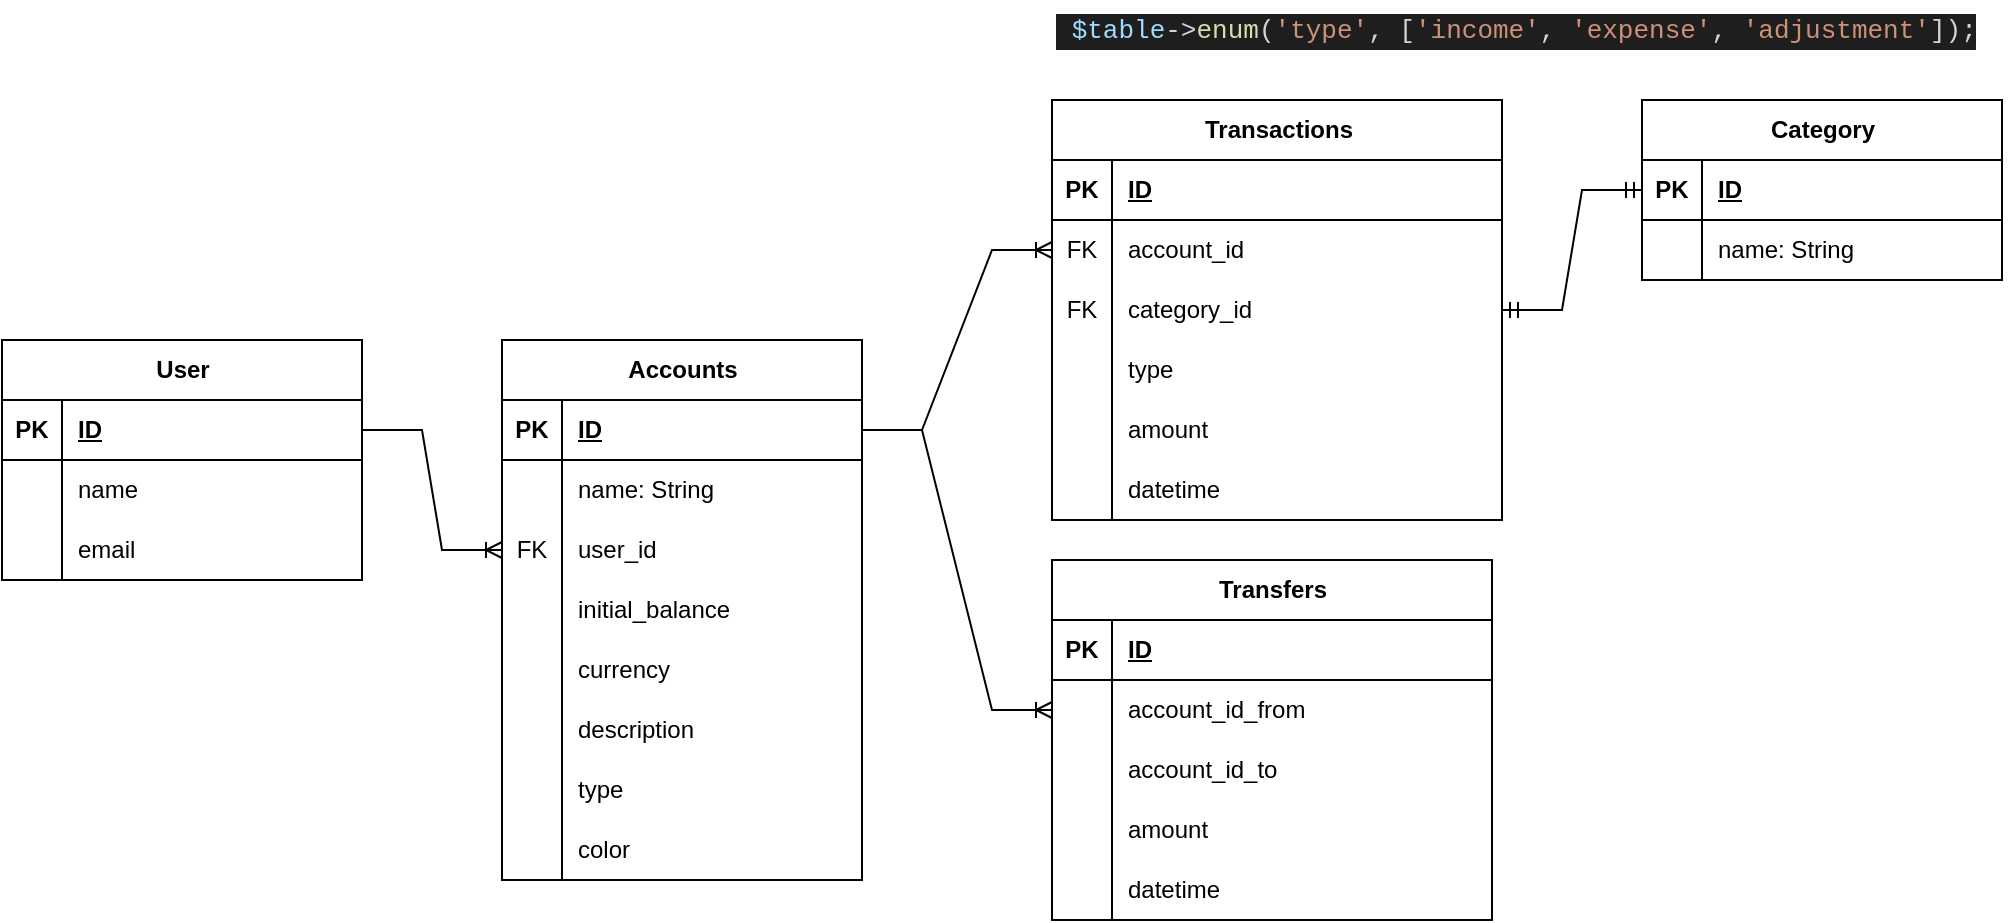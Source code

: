 <mxfile version="20.8.16" type="device"><diagram name="Page-1" id="c4acf3e9-155e-7222-9cf6-157b1a14988f"><mxGraphModel dx="2587" dy="2482" grid="1" gridSize="10" guides="1" tooltips="1" connect="1" arrows="1" fold="1" page="1" pageScale="1" pageWidth="1169" pageHeight="827" background="none" math="0" shadow="0"><root><mxCell id="0"/><mxCell id="1" parent="0"/><mxCell id="InRYFdlcDvAJbM-QGX14-1" value="User" style="shape=table;startSize=30;container=1;collapsible=1;childLayout=tableLayout;fixedRows=1;rowLines=0;fontStyle=1;align=center;resizeLast=1;html=1;rounded=0;labelBackgroundColor=none;" parent="1" vertex="1"><mxGeometry x="-160" y="-1350" width="180" height="120" as="geometry"/></mxCell><mxCell id="InRYFdlcDvAJbM-QGX14-2" value="" style="shape=tableRow;horizontal=0;startSize=0;swimlaneHead=0;swimlaneBody=0;fillColor=none;collapsible=0;dropTarget=0;points=[[0,0.5],[1,0.5]];portConstraint=eastwest;top=0;left=0;right=0;bottom=1;rounded=0;labelBackgroundColor=none;" parent="InRYFdlcDvAJbM-QGX14-1" vertex="1"><mxGeometry y="30" width="180" height="30" as="geometry"/></mxCell><mxCell id="InRYFdlcDvAJbM-QGX14-3" value="PK" style="shape=partialRectangle;connectable=0;fillColor=none;top=0;left=0;bottom=0;right=0;fontStyle=1;overflow=hidden;whiteSpace=wrap;html=1;rounded=0;labelBackgroundColor=none;" parent="InRYFdlcDvAJbM-QGX14-2" vertex="1"><mxGeometry width="30" height="30" as="geometry"><mxRectangle width="30" height="30" as="alternateBounds"/></mxGeometry></mxCell><mxCell id="InRYFdlcDvAJbM-QGX14-4" value="ID" style="shape=partialRectangle;connectable=0;fillColor=none;top=0;left=0;bottom=0;right=0;align=left;spacingLeft=6;fontStyle=5;overflow=hidden;whiteSpace=wrap;html=1;rounded=0;labelBackgroundColor=none;" parent="InRYFdlcDvAJbM-QGX14-2" vertex="1"><mxGeometry x="30" width="150" height="30" as="geometry"><mxRectangle width="150" height="30" as="alternateBounds"/></mxGeometry></mxCell><mxCell id="InRYFdlcDvAJbM-QGX14-5" value="" style="shape=tableRow;horizontal=0;startSize=0;swimlaneHead=0;swimlaneBody=0;fillColor=none;collapsible=0;dropTarget=0;points=[[0,0.5],[1,0.5]];portConstraint=eastwest;top=0;left=0;right=0;bottom=0;rounded=0;labelBackgroundColor=none;" parent="InRYFdlcDvAJbM-QGX14-1" vertex="1"><mxGeometry y="60" width="180" height="30" as="geometry"/></mxCell><mxCell id="InRYFdlcDvAJbM-QGX14-6" value="" style="shape=partialRectangle;connectable=0;fillColor=none;top=0;left=0;bottom=0;right=0;editable=1;overflow=hidden;whiteSpace=wrap;html=1;rounded=0;labelBackgroundColor=none;" parent="InRYFdlcDvAJbM-QGX14-5" vertex="1"><mxGeometry width="30" height="30" as="geometry"><mxRectangle width="30" height="30" as="alternateBounds"/></mxGeometry></mxCell><mxCell id="InRYFdlcDvAJbM-QGX14-7" value="name" style="shape=partialRectangle;connectable=0;fillColor=none;top=0;left=0;bottom=0;right=0;align=left;spacingLeft=6;overflow=hidden;whiteSpace=wrap;html=1;rounded=0;labelBackgroundColor=none;" parent="InRYFdlcDvAJbM-QGX14-5" vertex="1"><mxGeometry x="30" width="150" height="30" as="geometry"><mxRectangle width="150" height="30" as="alternateBounds"/></mxGeometry></mxCell><mxCell id="InRYFdlcDvAJbM-QGX14-11" value="" style="shape=tableRow;horizontal=0;startSize=0;swimlaneHead=0;swimlaneBody=0;fillColor=none;collapsible=0;dropTarget=0;points=[[0,0.5],[1,0.5]];portConstraint=eastwest;top=0;left=0;right=0;bottom=0;rounded=0;labelBackgroundColor=none;" parent="InRYFdlcDvAJbM-QGX14-1" vertex="1"><mxGeometry y="90" width="180" height="30" as="geometry"/></mxCell><mxCell id="InRYFdlcDvAJbM-QGX14-12" value="" style="shape=partialRectangle;connectable=0;fillColor=none;top=0;left=0;bottom=0;right=0;editable=1;overflow=hidden;whiteSpace=wrap;html=1;rounded=0;labelBackgroundColor=none;" parent="InRYFdlcDvAJbM-QGX14-11" vertex="1"><mxGeometry width="30" height="30" as="geometry"><mxRectangle width="30" height="30" as="alternateBounds"/></mxGeometry></mxCell><mxCell id="InRYFdlcDvAJbM-QGX14-13" value="email" style="shape=partialRectangle;connectable=0;fillColor=none;top=0;left=0;bottom=0;right=0;align=left;spacingLeft=6;overflow=hidden;whiteSpace=wrap;html=1;rounded=0;labelBackgroundColor=none;" parent="InRYFdlcDvAJbM-QGX14-11" vertex="1"><mxGeometry x="30" width="150" height="30" as="geometry"><mxRectangle width="150" height="30" as="alternateBounds"/></mxGeometry></mxCell><mxCell id="InRYFdlcDvAJbM-QGX14-14" value="Accounts" style="shape=table;startSize=30;container=1;collapsible=1;childLayout=tableLayout;fixedRows=1;rowLines=0;fontStyle=1;align=center;resizeLast=1;html=1;rounded=0;labelBackgroundColor=none;" parent="1" vertex="1"><mxGeometry x="90" y="-1350" width="180" height="270" as="geometry"/></mxCell><mxCell id="InRYFdlcDvAJbM-QGX14-15" value="" style="shape=tableRow;horizontal=0;startSize=0;swimlaneHead=0;swimlaneBody=0;fillColor=none;collapsible=0;dropTarget=0;points=[[0,0.5],[1,0.5]];portConstraint=eastwest;top=0;left=0;right=0;bottom=1;rounded=0;labelBackgroundColor=none;" parent="InRYFdlcDvAJbM-QGX14-14" vertex="1"><mxGeometry y="30" width="180" height="30" as="geometry"/></mxCell><mxCell id="InRYFdlcDvAJbM-QGX14-16" value="PK" style="shape=partialRectangle;connectable=0;fillColor=none;top=0;left=0;bottom=0;right=0;fontStyle=1;overflow=hidden;whiteSpace=wrap;html=1;rounded=0;labelBackgroundColor=none;" parent="InRYFdlcDvAJbM-QGX14-15" vertex="1"><mxGeometry width="30" height="30" as="geometry"><mxRectangle width="30" height="30" as="alternateBounds"/></mxGeometry></mxCell><mxCell id="InRYFdlcDvAJbM-QGX14-17" value="ID" style="shape=partialRectangle;connectable=0;fillColor=none;top=0;left=0;bottom=0;right=0;align=left;spacingLeft=6;fontStyle=5;overflow=hidden;whiteSpace=wrap;html=1;rounded=0;labelBackgroundColor=none;" parent="InRYFdlcDvAJbM-QGX14-15" vertex="1"><mxGeometry x="30" width="150" height="30" as="geometry"><mxRectangle width="150" height="30" as="alternateBounds"/></mxGeometry></mxCell><mxCell id="InRYFdlcDvAJbM-QGX14-18" value="" style="shape=tableRow;horizontal=0;startSize=0;swimlaneHead=0;swimlaneBody=0;fillColor=none;collapsible=0;dropTarget=0;points=[[0,0.5],[1,0.5]];portConstraint=eastwest;top=0;left=0;right=0;bottom=0;rounded=0;labelBackgroundColor=none;" parent="InRYFdlcDvAJbM-QGX14-14" vertex="1"><mxGeometry y="60" width="180" height="30" as="geometry"/></mxCell><mxCell id="InRYFdlcDvAJbM-QGX14-19" value="" style="shape=partialRectangle;connectable=0;fillColor=none;top=0;left=0;bottom=0;right=0;editable=1;overflow=hidden;whiteSpace=wrap;html=1;rounded=0;labelBackgroundColor=none;" parent="InRYFdlcDvAJbM-QGX14-18" vertex="1"><mxGeometry width="30" height="30" as="geometry"><mxRectangle width="30" height="30" as="alternateBounds"/></mxGeometry></mxCell><mxCell id="InRYFdlcDvAJbM-QGX14-20" value="name: String" style="shape=partialRectangle;connectable=0;fillColor=none;top=0;left=0;bottom=0;right=0;align=left;spacingLeft=6;overflow=hidden;whiteSpace=wrap;html=1;rounded=0;labelBackgroundColor=none;" parent="InRYFdlcDvAJbM-QGX14-18" vertex="1"><mxGeometry x="30" width="150" height="30" as="geometry"><mxRectangle width="150" height="30" as="alternateBounds"/></mxGeometry></mxCell><mxCell id="InRYFdlcDvAJbM-QGX14-21" value="" style="shape=tableRow;horizontal=0;startSize=0;swimlaneHead=0;swimlaneBody=0;fillColor=none;collapsible=0;dropTarget=0;points=[[0,0.5],[1,0.5]];portConstraint=eastwest;top=0;left=0;right=0;bottom=0;rounded=0;labelBackgroundColor=none;" parent="InRYFdlcDvAJbM-QGX14-14" vertex="1"><mxGeometry y="90" width="180" height="30" as="geometry"/></mxCell><mxCell id="InRYFdlcDvAJbM-QGX14-22" value="FK" style="shape=partialRectangle;connectable=0;fillColor=none;top=0;left=0;bottom=0;right=0;editable=1;overflow=hidden;whiteSpace=wrap;html=1;rounded=0;labelBackgroundColor=none;" parent="InRYFdlcDvAJbM-QGX14-21" vertex="1"><mxGeometry width="30" height="30" as="geometry"><mxRectangle width="30" height="30" as="alternateBounds"/></mxGeometry></mxCell><mxCell id="InRYFdlcDvAJbM-QGX14-23" value="user_id" style="shape=partialRectangle;connectable=0;fillColor=none;top=0;left=0;bottom=0;right=0;align=left;spacingLeft=6;overflow=hidden;whiteSpace=wrap;html=1;rounded=0;labelBackgroundColor=none;" parent="InRYFdlcDvAJbM-QGX14-21" vertex="1"><mxGeometry x="30" width="150" height="30" as="geometry"><mxRectangle width="150" height="30" as="alternateBounds"/></mxGeometry></mxCell><mxCell id="W57d7UU0yhZ0qRlZWUvY-104" style="shape=tableRow;horizontal=0;startSize=0;swimlaneHead=0;swimlaneBody=0;fillColor=none;collapsible=0;dropTarget=0;points=[[0,0.5],[1,0.5]];portConstraint=eastwest;top=0;left=0;right=0;bottom=0;rounded=0;labelBackgroundColor=none;" parent="InRYFdlcDvAJbM-QGX14-14" vertex="1"><mxGeometry y="120" width="180" height="30" as="geometry"/></mxCell><mxCell id="W57d7UU0yhZ0qRlZWUvY-105" style="shape=partialRectangle;connectable=0;fillColor=none;top=0;left=0;bottom=0;right=0;editable=1;overflow=hidden;whiteSpace=wrap;html=1;rounded=0;labelBackgroundColor=none;" parent="W57d7UU0yhZ0qRlZWUvY-104" vertex="1"><mxGeometry width="30" height="30" as="geometry"><mxRectangle width="30" height="30" as="alternateBounds"/></mxGeometry></mxCell><mxCell id="W57d7UU0yhZ0qRlZWUvY-106" value="initial_balance" style="shape=partialRectangle;connectable=0;fillColor=none;top=0;left=0;bottom=0;right=0;align=left;spacingLeft=6;overflow=hidden;whiteSpace=wrap;html=1;rounded=0;labelBackgroundColor=none;" parent="W57d7UU0yhZ0qRlZWUvY-104" vertex="1"><mxGeometry x="30" width="150" height="30" as="geometry"><mxRectangle width="150" height="30" as="alternateBounds"/></mxGeometry></mxCell><mxCell id="W57d7UU0yhZ0qRlZWUvY-101" style="shape=tableRow;horizontal=0;startSize=0;swimlaneHead=0;swimlaneBody=0;fillColor=none;collapsible=0;dropTarget=0;points=[[0,0.5],[1,0.5]];portConstraint=eastwest;top=0;left=0;right=0;bottom=0;rounded=0;labelBackgroundColor=none;" parent="InRYFdlcDvAJbM-QGX14-14" vertex="1"><mxGeometry y="150" width="180" height="30" as="geometry"/></mxCell><mxCell id="W57d7UU0yhZ0qRlZWUvY-102" style="shape=partialRectangle;connectable=0;fillColor=none;top=0;left=0;bottom=0;right=0;editable=1;overflow=hidden;whiteSpace=wrap;html=1;rounded=0;labelBackgroundColor=none;" parent="W57d7UU0yhZ0qRlZWUvY-101" vertex="1"><mxGeometry width="30" height="30" as="geometry"><mxRectangle width="30" height="30" as="alternateBounds"/></mxGeometry></mxCell><mxCell id="W57d7UU0yhZ0qRlZWUvY-103" value="currency" style="shape=partialRectangle;connectable=0;fillColor=none;top=0;left=0;bottom=0;right=0;align=left;spacingLeft=6;overflow=hidden;whiteSpace=wrap;html=1;rounded=0;labelBackgroundColor=none;" parent="W57d7UU0yhZ0qRlZWUvY-101" vertex="1"><mxGeometry x="30" width="150" height="30" as="geometry"><mxRectangle width="150" height="30" as="alternateBounds"/></mxGeometry></mxCell><mxCell id="W57d7UU0yhZ0qRlZWUvY-98" style="shape=tableRow;horizontal=0;startSize=0;swimlaneHead=0;swimlaneBody=0;fillColor=none;collapsible=0;dropTarget=0;points=[[0,0.5],[1,0.5]];portConstraint=eastwest;top=0;left=0;right=0;bottom=0;rounded=0;labelBackgroundColor=none;" parent="InRYFdlcDvAJbM-QGX14-14" vertex="1"><mxGeometry y="180" width="180" height="30" as="geometry"/></mxCell><mxCell id="W57d7UU0yhZ0qRlZWUvY-99" style="shape=partialRectangle;connectable=0;fillColor=none;top=0;left=0;bottom=0;right=0;editable=1;overflow=hidden;whiteSpace=wrap;html=1;rounded=0;labelBackgroundColor=none;" parent="W57d7UU0yhZ0qRlZWUvY-98" vertex="1"><mxGeometry width="30" height="30" as="geometry"><mxRectangle width="30" height="30" as="alternateBounds"/></mxGeometry></mxCell><mxCell id="W57d7UU0yhZ0qRlZWUvY-100" value="description" style="shape=partialRectangle;connectable=0;fillColor=none;top=0;left=0;bottom=0;right=0;align=left;spacingLeft=6;overflow=hidden;whiteSpace=wrap;html=1;rounded=0;labelBackgroundColor=none;" parent="W57d7UU0yhZ0qRlZWUvY-98" vertex="1"><mxGeometry x="30" width="150" height="30" as="geometry"><mxRectangle width="150" height="30" as="alternateBounds"/></mxGeometry></mxCell><mxCell id="nKo_ATcqgbEoDZZ6-ymT-1" style="shape=tableRow;horizontal=0;startSize=0;swimlaneHead=0;swimlaneBody=0;fillColor=none;collapsible=0;dropTarget=0;points=[[0,0.5],[1,0.5]];portConstraint=eastwest;top=0;left=0;right=0;bottom=0;rounded=0;labelBackgroundColor=none;" parent="InRYFdlcDvAJbM-QGX14-14" vertex="1"><mxGeometry y="210" width="180" height="30" as="geometry"/></mxCell><mxCell id="nKo_ATcqgbEoDZZ6-ymT-2" style="shape=partialRectangle;connectable=0;fillColor=none;top=0;left=0;bottom=0;right=0;editable=1;overflow=hidden;whiteSpace=wrap;html=1;rounded=0;labelBackgroundColor=none;" parent="nKo_ATcqgbEoDZZ6-ymT-1" vertex="1"><mxGeometry width="30" height="30" as="geometry"><mxRectangle width="30" height="30" as="alternateBounds"/></mxGeometry></mxCell><mxCell id="nKo_ATcqgbEoDZZ6-ymT-3" value="type" style="shape=partialRectangle;connectable=0;fillColor=none;top=0;left=0;bottom=0;right=0;align=left;spacingLeft=6;overflow=hidden;whiteSpace=wrap;html=1;rounded=0;labelBackgroundColor=none;" parent="nKo_ATcqgbEoDZZ6-ymT-1" vertex="1"><mxGeometry x="30" width="150" height="30" as="geometry"><mxRectangle width="150" height="30" as="alternateBounds"/></mxGeometry></mxCell><mxCell id="-YfA1r-IzynH-wsAaIaK-1" style="shape=tableRow;horizontal=0;startSize=0;swimlaneHead=0;swimlaneBody=0;fillColor=none;collapsible=0;dropTarget=0;points=[[0,0.5],[1,0.5]];portConstraint=eastwest;top=0;left=0;right=0;bottom=0;rounded=0;labelBackgroundColor=none;" vertex="1" parent="InRYFdlcDvAJbM-QGX14-14"><mxGeometry y="240" width="180" height="30" as="geometry"/></mxCell><mxCell id="-YfA1r-IzynH-wsAaIaK-2" style="shape=partialRectangle;connectable=0;fillColor=none;top=0;left=0;bottom=0;right=0;editable=1;overflow=hidden;whiteSpace=wrap;html=1;rounded=0;labelBackgroundColor=none;" vertex="1" parent="-YfA1r-IzynH-wsAaIaK-1"><mxGeometry width="30" height="30" as="geometry"><mxRectangle width="30" height="30" as="alternateBounds"/></mxGeometry></mxCell><mxCell id="-YfA1r-IzynH-wsAaIaK-3" value="color" style="shape=partialRectangle;connectable=0;fillColor=none;top=0;left=0;bottom=0;right=0;align=left;spacingLeft=6;overflow=hidden;whiteSpace=wrap;html=1;rounded=0;labelBackgroundColor=none;" vertex="1" parent="-YfA1r-IzynH-wsAaIaK-1"><mxGeometry x="30" width="150" height="30" as="geometry"><mxRectangle width="150" height="30" as="alternateBounds"/></mxGeometry></mxCell><mxCell id="InRYFdlcDvAJbM-QGX14-47" value="" style="edgeStyle=entityRelationEdgeStyle;fontSize=12;html=1;endArrow=ERoneToMany;rounded=0;labelBackgroundColor=none;fontColor=default;entryX=0;entryY=0.5;entryDx=0;entryDy=0;" parent="1" source="InRYFdlcDvAJbM-QGX14-2" target="InRYFdlcDvAJbM-QGX14-21" edge="1"><mxGeometry width="100" height="100" relative="1" as="geometry"><mxPoint x="630" y="-1230" as="sourcePoint"/><mxPoint x="730" y="-1330" as="targetPoint"/></mxGeometry></mxCell><mxCell id="InRYFdlcDvAJbM-QGX14-48" value="Category" style="shape=table;startSize=30;container=1;collapsible=1;childLayout=tableLayout;fixedRows=1;rowLines=0;fontStyle=1;align=center;resizeLast=1;html=1;rounded=0;labelBackgroundColor=none;" parent="1" vertex="1"><mxGeometry x="660" y="-1470" width="180" height="90" as="geometry"/></mxCell><mxCell id="InRYFdlcDvAJbM-QGX14-49" value="" style="shape=tableRow;horizontal=0;startSize=0;swimlaneHead=0;swimlaneBody=0;fillColor=none;collapsible=0;dropTarget=0;points=[[0,0.5],[1,0.5]];portConstraint=eastwest;top=0;left=0;right=0;bottom=1;rounded=0;labelBackgroundColor=none;" parent="InRYFdlcDvAJbM-QGX14-48" vertex="1"><mxGeometry y="30" width="180" height="30" as="geometry"/></mxCell><mxCell id="InRYFdlcDvAJbM-QGX14-50" value="PK" style="shape=partialRectangle;connectable=0;fillColor=none;top=0;left=0;bottom=0;right=0;fontStyle=1;overflow=hidden;whiteSpace=wrap;html=1;rounded=0;labelBackgroundColor=none;" parent="InRYFdlcDvAJbM-QGX14-49" vertex="1"><mxGeometry width="30" height="30" as="geometry"><mxRectangle width="30" height="30" as="alternateBounds"/></mxGeometry></mxCell><mxCell id="InRYFdlcDvAJbM-QGX14-51" value="ID" style="shape=partialRectangle;connectable=0;fillColor=none;top=0;left=0;bottom=0;right=0;align=left;spacingLeft=6;fontStyle=5;overflow=hidden;whiteSpace=wrap;html=1;rounded=0;labelBackgroundColor=none;" parent="InRYFdlcDvAJbM-QGX14-49" vertex="1"><mxGeometry x="30" width="150" height="30" as="geometry"><mxRectangle width="150" height="30" as="alternateBounds"/></mxGeometry></mxCell><mxCell id="InRYFdlcDvAJbM-QGX14-52" value="" style="shape=tableRow;horizontal=0;startSize=0;swimlaneHead=0;swimlaneBody=0;fillColor=none;collapsible=0;dropTarget=0;points=[[0,0.5],[1,0.5]];portConstraint=eastwest;top=0;left=0;right=0;bottom=0;rounded=0;labelBackgroundColor=none;" parent="InRYFdlcDvAJbM-QGX14-48" vertex="1"><mxGeometry y="60" width="180" height="30" as="geometry"/></mxCell><mxCell id="InRYFdlcDvAJbM-QGX14-53" value="" style="shape=partialRectangle;connectable=0;fillColor=none;top=0;left=0;bottom=0;right=0;editable=1;overflow=hidden;whiteSpace=wrap;html=1;rounded=0;labelBackgroundColor=none;" parent="InRYFdlcDvAJbM-QGX14-52" vertex="1"><mxGeometry width="30" height="30" as="geometry"><mxRectangle width="30" height="30" as="alternateBounds"/></mxGeometry></mxCell><mxCell id="InRYFdlcDvAJbM-QGX14-54" value="name: String" style="shape=partialRectangle;connectable=0;fillColor=none;top=0;left=0;bottom=0;right=0;align=left;spacingLeft=6;overflow=hidden;whiteSpace=wrap;html=1;rounded=0;labelBackgroundColor=none;" parent="InRYFdlcDvAJbM-QGX14-52" vertex="1"><mxGeometry x="30" width="150" height="30" as="geometry"><mxRectangle width="150" height="30" as="alternateBounds"/></mxGeometry></mxCell><mxCell id="InRYFdlcDvAJbM-QGX14-86" value="Transactions" style="shape=table;startSize=30;container=1;collapsible=1;childLayout=tableLayout;fixedRows=1;rowLines=0;fontStyle=1;align=center;resizeLast=1;html=1;rounded=0;labelBackgroundColor=none;" parent="1" vertex="1"><mxGeometry x="365" y="-1470" width="225" height="210.0" as="geometry"/></mxCell><mxCell id="InRYFdlcDvAJbM-QGX14-87" value="" style="shape=tableRow;horizontal=0;startSize=0;swimlaneHead=0;swimlaneBody=0;fillColor=none;collapsible=0;dropTarget=0;points=[[0,0.5],[1,0.5]];portConstraint=eastwest;top=0;left=0;right=0;bottom=1;rounded=0;labelBackgroundColor=none;" parent="InRYFdlcDvAJbM-QGX14-86" vertex="1"><mxGeometry y="30" width="225" height="30" as="geometry"/></mxCell><mxCell id="InRYFdlcDvAJbM-QGX14-88" value="PK" style="shape=partialRectangle;connectable=0;fillColor=none;top=0;left=0;bottom=0;right=0;fontStyle=1;overflow=hidden;whiteSpace=wrap;html=1;rounded=0;labelBackgroundColor=none;" parent="InRYFdlcDvAJbM-QGX14-87" vertex="1"><mxGeometry width="30" height="30" as="geometry"><mxRectangle width="30" height="30" as="alternateBounds"/></mxGeometry></mxCell><mxCell id="InRYFdlcDvAJbM-QGX14-89" value="ID" style="shape=partialRectangle;connectable=0;fillColor=none;top=0;left=0;bottom=0;right=0;align=left;spacingLeft=6;fontStyle=5;overflow=hidden;whiteSpace=wrap;html=1;rounded=0;labelBackgroundColor=none;" parent="InRYFdlcDvAJbM-QGX14-87" vertex="1"><mxGeometry x="30" width="195" height="30" as="geometry"><mxRectangle width="195" height="30" as="alternateBounds"/></mxGeometry></mxCell><mxCell id="InRYFdlcDvAJbM-QGX14-105" style="shape=tableRow;horizontal=0;startSize=0;swimlaneHead=0;swimlaneBody=0;fillColor=none;collapsible=0;dropTarget=0;points=[[0,0.5],[1,0.5]];portConstraint=eastwest;top=0;left=0;right=0;bottom=0;rounded=0;labelBackgroundColor=none;" parent="InRYFdlcDvAJbM-QGX14-86" vertex="1"><mxGeometry y="60" width="225" height="30" as="geometry"/></mxCell><mxCell id="InRYFdlcDvAJbM-QGX14-106" value="FK" style="shape=partialRectangle;connectable=0;fillColor=none;top=0;left=0;bottom=0;right=0;editable=1;overflow=hidden;whiteSpace=wrap;html=1;rounded=0;labelBackgroundColor=none;" parent="InRYFdlcDvAJbM-QGX14-105" vertex="1"><mxGeometry width="30" height="30" as="geometry"><mxRectangle width="30" height="30" as="alternateBounds"/></mxGeometry></mxCell><mxCell id="InRYFdlcDvAJbM-QGX14-107" value="account_id" style="shape=partialRectangle;connectable=0;fillColor=none;top=0;left=0;bottom=0;right=0;align=left;spacingLeft=6;overflow=hidden;whiteSpace=wrap;html=1;rounded=0;labelBackgroundColor=none;" parent="InRYFdlcDvAJbM-QGX14-105" vertex="1"><mxGeometry x="30" width="195" height="30" as="geometry"><mxRectangle width="195" height="30" as="alternateBounds"/></mxGeometry></mxCell><mxCell id="W57d7UU0yhZ0qRlZWUvY-108" style="shape=tableRow;horizontal=0;startSize=0;swimlaneHead=0;swimlaneBody=0;fillColor=none;collapsible=0;dropTarget=0;points=[[0,0.5],[1,0.5]];portConstraint=eastwest;top=0;left=0;right=0;bottom=0;rounded=0;labelBackgroundColor=none;" parent="InRYFdlcDvAJbM-QGX14-86" vertex="1"><mxGeometry y="90" width="225" height="30" as="geometry"/></mxCell><mxCell id="W57d7UU0yhZ0qRlZWUvY-109" value="FK" style="shape=partialRectangle;connectable=0;fillColor=none;top=0;left=0;bottom=0;right=0;editable=1;overflow=hidden;whiteSpace=wrap;html=1;rounded=0;labelBackgroundColor=none;" parent="W57d7UU0yhZ0qRlZWUvY-108" vertex="1"><mxGeometry width="30" height="30" as="geometry"><mxRectangle width="30" height="30" as="alternateBounds"/></mxGeometry></mxCell><mxCell id="W57d7UU0yhZ0qRlZWUvY-110" value="category_id" style="shape=partialRectangle;connectable=0;fillColor=none;top=0;left=0;bottom=0;right=0;align=left;spacingLeft=6;overflow=hidden;whiteSpace=wrap;html=1;rounded=0;labelBackgroundColor=none;" parent="W57d7UU0yhZ0qRlZWUvY-108" vertex="1"><mxGeometry x="30" width="195" height="30" as="geometry"><mxRectangle width="195" height="30" as="alternateBounds"/></mxGeometry></mxCell><mxCell id="W57d7UU0yhZ0qRlZWUvY-123" style="shape=tableRow;horizontal=0;startSize=0;swimlaneHead=0;swimlaneBody=0;fillColor=none;collapsible=0;dropTarget=0;points=[[0,0.5],[1,0.5]];portConstraint=eastwest;top=0;left=0;right=0;bottom=0;rounded=0;labelBackgroundColor=none;" parent="InRYFdlcDvAJbM-QGX14-86" vertex="1"><mxGeometry y="120" width="225" height="30" as="geometry"/></mxCell><mxCell id="W57d7UU0yhZ0qRlZWUvY-124" style="shape=partialRectangle;connectable=0;fillColor=none;top=0;left=0;bottom=0;right=0;editable=1;overflow=hidden;whiteSpace=wrap;html=1;rounded=0;labelBackgroundColor=none;" parent="W57d7UU0yhZ0qRlZWUvY-123" vertex="1"><mxGeometry width="30" height="30" as="geometry"><mxRectangle width="30" height="30" as="alternateBounds"/></mxGeometry></mxCell><mxCell id="W57d7UU0yhZ0qRlZWUvY-125" value="type" style="shape=partialRectangle;connectable=0;fillColor=none;top=0;left=0;bottom=0;right=0;align=left;spacingLeft=6;overflow=hidden;whiteSpace=wrap;html=1;rounded=0;labelBackgroundColor=none;" parent="W57d7UU0yhZ0qRlZWUvY-123" vertex="1"><mxGeometry x="30" width="195" height="30" as="geometry"><mxRectangle width="195" height="30" as="alternateBounds"/></mxGeometry></mxCell><mxCell id="W57d7UU0yhZ0qRlZWUvY-127" style="shape=tableRow;horizontal=0;startSize=0;swimlaneHead=0;swimlaneBody=0;fillColor=none;collapsible=0;dropTarget=0;points=[[0,0.5],[1,0.5]];portConstraint=eastwest;top=0;left=0;right=0;bottom=0;rounded=0;labelBackgroundColor=none;" parent="InRYFdlcDvAJbM-QGX14-86" vertex="1"><mxGeometry y="150" width="225" height="30" as="geometry"/></mxCell><mxCell id="W57d7UU0yhZ0qRlZWUvY-128" style="shape=partialRectangle;connectable=0;fillColor=none;top=0;left=0;bottom=0;right=0;editable=1;overflow=hidden;whiteSpace=wrap;html=1;rounded=0;labelBackgroundColor=none;" parent="W57d7UU0yhZ0qRlZWUvY-127" vertex="1"><mxGeometry width="30" height="30" as="geometry"><mxRectangle width="30" height="30" as="alternateBounds"/></mxGeometry></mxCell><mxCell id="W57d7UU0yhZ0qRlZWUvY-129" value="amount" style="shape=partialRectangle;connectable=0;fillColor=none;top=0;left=0;bottom=0;right=0;align=left;spacingLeft=6;overflow=hidden;whiteSpace=wrap;html=1;rounded=0;labelBackgroundColor=none;" parent="W57d7UU0yhZ0qRlZWUvY-127" vertex="1"><mxGeometry x="30" width="195" height="30" as="geometry"><mxRectangle width="195" height="30" as="alternateBounds"/></mxGeometry></mxCell><mxCell id="-YfA1r-IzynH-wsAaIaK-35" style="shape=tableRow;horizontal=0;startSize=0;swimlaneHead=0;swimlaneBody=0;fillColor=none;collapsible=0;dropTarget=0;points=[[0,0.5],[1,0.5]];portConstraint=eastwest;top=0;left=0;right=0;bottom=0;rounded=0;labelBackgroundColor=none;" vertex="1" parent="InRYFdlcDvAJbM-QGX14-86"><mxGeometry y="180" width="225" height="30" as="geometry"/></mxCell><mxCell id="-YfA1r-IzynH-wsAaIaK-36" style="shape=partialRectangle;connectable=0;fillColor=none;top=0;left=0;bottom=0;right=0;editable=1;overflow=hidden;whiteSpace=wrap;html=1;rounded=0;labelBackgroundColor=none;" vertex="1" parent="-YfA1r-IzynH-wsAaIaK-35"><mxGeometry width="30" height="30" as="geometry"><mxRectangle width="30" height="30" as="alternateBounds"/></mxGeometry></mxCell><mxCell id="-YfA1r-IzynH-wsAaIaK-37" value="datetime" style="shape=partialRectangle;connectable=0;fillColor=none;top=0;left=0;bottom=0;right=0;align=left;spacingLeft=6;overflow=hidden;whiteSpace=wrap;html=1;rounded=0;labelBackgroundColor=none;" vertex="1" parent="-YfA1r-IzynH-wsAaIaK-35"><mxGeometry x="30" width="195" height="30" as="geometry"><mxRectangle width="195" height="30" as="alternateBounds"/></mxGeometry></mxCell><mxCell id="W57d7UU0yhZ0qRlZWUvY-35" value="" style="edgeStyle=entityRelationEdgeStyle;fontSize=12;html=1;endArrow=ERoneToMany;rounded=0;labelBackgroundColor=none;fontColor=default;" parent="1" source="InRYFdlcDvAJbM-QGX14-15" target="InRYFdlcDvAJbM-QGX14-105" edge="1"><mxGeometry width="100" height="100" relative="1" as="geometry"><mxPoint x="740.18" y="-1267.56" as="sourcePoint"/><mxPoint x="800" y="-885" as="targetPoint"/></mxGeometry></mxCell><mxCell id="W57d7UU0yhZ0qRlZWUvY-113" value="" style="edgeStyle=entityRelationEdgeStyle;fontSize=12;html=1;endArrow=ERmandOne;startArrow=ERmandOne;rounded=0;" parent="1" source="InRYFdlcDvAJbM-QGX14-49" target="W57d7UU0yhZ0qRlZWUvY-108" edge="1"><mxGeometry width="100" height="100" relative="1" as="geometry"><mxPoint x="800" y="-1160" as="sourcePoint"/><mxPoint x="900" y="-1260" as="targetPoint"/></mxGeometry></mxCell><mxCell id="-YfA1r-IzynH-wsAaIaK-9" value="Transfers" style="shape=table;startSize=30;container=1;collapsible=1;childLayout=tableLayout;fixedRows=1;rowLines=0;fontStyle=1;align=center;resizeLast=1;html=1;rounded=0;labelBackgroundColor=none;" vertex="1" parent="1"><mxGeometry x="365" y="-1240" width="220" height="180.0" as="geometry"/></mxCell><mxCell id="-YfA1r-IzynH-wsAaIaK-10" value="" style="shape=tableRow;horizontal=0;startSize=0;swimlaneHead=0;swimlaneBody=0;fillColor=none;collapsible=0;dropTarget=0;points=[[0,0.5],[1,0.5]];portConstraint=eastwest;top=0;left=0;right=0;bottom=1;rounded=0;labelBackgroundColor=none;" vertex="1" parent="-YfA1r-IzynH-wsAaIaK-9"><mxGeometry y="30" width="220" height="30" as="geometry"/></mxCell><mxCell id="-YfA1r-IzynH-wsAaIaK-11" value="PK" style="shape=partialRectangle;connectable=0;fillColor=none;top=0;left=0;bottom=0;right=0;fontStyle=1;overflow=hidden;whiteSpace=wrap;html=1;rounded=0;labelBackgroundColor=none;" vertex="1" parent="-YfA1r-IzynH-wsAaIaK-10"><mxGeometry width="30" height="30" as="geometry"><mxRectangle width="30" height="30" as="alternateBounds"/></mxGeometry></mxCell><mxCell id="-YfA1r-IzynH-wsAaIaK-12" value="ID" style="shape=partialRectangle;connectable=0;fillColor=none;top=0;left=0;bottom=0;right=0;align=left;spacingLeft=6;fontStyle=5;overflow=hidden;whiteSpace=wrap;html=1;rounded=0;labelBackgroundColor=none;" vertex="1" parent="-YfA1r-IzynH-wsAaIaK-10"><mxGeometry x="30" width="190" height="30" as="geometry"><mxRectangle width="190" height="30" as="alternateBounds"/></mxGeometry></mxCell><mxCell id="-YfA1r-IzynH-wsAaIaK-13" value="" style="shape=tableRow;horizontal=0;startSize=0;swimlaneHead=0;swimlaneBody=0;fillColor=none;collapsible=0;dropTarget=0;points=[[0,0.5],[1,0.5]];portConstraint=eastwest;top=0;left=0;right=0;bottom=0;rounded=0;labelBackgroundColor=none;" vertex="1" parent="-YfA1r-IzynH-wsAaIaK-9"><mxGeometry y="60" width="220" height="30" as="geometry"/></mxCell><mxCell id="-YfA1r-IzynH-wsAaIaK-14" value="" style="shape=partialRectangle;connectable=0;fillColor=none;top=0;left=0;bottom=0;right=0;editable=1;overflow=hidden;whiteSpace=wrap;html=1;rounded=0;labelBackgroundColor=none;" vertex="1" parent="-YfA1r-IzynH-wsAaIaK-13"><mxGeometry width="30" height="30" as="geometry"><mxRectangle width="30" height="30" as="alternateBounds"/></mxGeometry></mxCell><mxCell id="-YfA1r-IzynH-wsAaIaK-15" value="account_id_from" style="shape=partialRectangle;connectable=0;fillColor=none;top=0;left=0;bottom=0;right=0;align=left;spacingLeft=6;overflow=hidden;whiteSpace=wrap;html=1;rounded=0;labelBackgroundColor=none;" vertex="1" parent="-YfA1r-IzynH-wsAaIaK-13"><mxGeometry x="30" width="190" height="30" as="geometry"><mxRectangle width="190" height="30" as="alternateBounds"/></mxGeometry></mxCell><mxCell id="-YfA1r-IzynH-wsAaIaK-22" style="shape=tableRow;horizontal=0;startSize=0;swimlaneHead=0;swimlaneBody=0;fillColor=none;collapsible=0;dropTarget=0;points=[[0,0.5],[1,0.5]];portConstraint=eastwest;top=0;left=0;right=0;bottom=0;rounded=0;labelBackgroundColor=none;" vertex="1" parent="-YfA1r-IzynH-wsAaIaK-9"><mxGeometry y="90" width="220" height="30" as="geometry"/></mxCell><mxCell id="-YfA1r-IzynH-wsAaIaK-23" style="shape=partialRectangle;connectable=0;fillColor=none;top=0;left=0;bottom=0;right=0;editable=1;overflow=hidden;whiteSpace=wrap;html=1;rounded=0;labelBackgroundColor=none;" vertex="1" parent="-YfA1r-IzynH-wsAaIaK-22"><mxGeometry width="30" height="30" as="geometry"><mxRectangle width="30" height="30" as="alternateBounds"/></mxGeometry></mxCell><mxCell id="-YfA1r-IzynH-wsAaIaK-24" value="account_id_to" style="shape=partialRectangle;connectable=0;fillColor=none;top=0;left=0;bottom=0;right=0;align=left;spacingLeft=6;overflow=hidden;whiteSpace=wrap;html=1;rounded=0;labelBackgroundColor=none;" vertex="1" parent="-YfA1r-IzynH-wsAaIaK-22"><mxGeometry x="30" width="190" height="30" as="geometry"><mxRectangle width="190" height="30" as="alternateBounds"/></mxGeometry></mxCell><mxCell id="-YfA1r-IzynH-wsAaIaK-25" style="shape=tableRow;horizontal=0;startSize=0;swimlaneHead=0;swimlaneBody=0;fillColor=none;collapsible=0;dropTarget=0;points=[[0,0.5],[1,0.5]];portConstraint=eastwest;top=0;left=0;right=0;bottom=0;rounded=0;labelBackgroundColor=none;" vertex="1" parent="-YfA1r-IzynH-wsAaIaK-9"><mxGeometry y="120" width="220" height="30" as="geometry"/></mxCell><mxCell id="-YfA1r-IzynH-wsAaIaK-26" style="shape=partialRectangle;connectable=0;fillColor=none;top=0;left=0;bottom=0;right=0;editable=1;overflow=hidden;whiteSpace=wrap;html=1;rounded=0;labelBackgroundColor=none;" vertex="1" parent="-YfA1r-IzynH-wsAaIaK-25"><mxGeometry width="30" height="30" as="geometry"><mxRectangle width="30" height="30" as="alternateBounds"/></mxGeometry></mxCell><mxCell id="-YfA1r-IzynH-wsAaIaK-27" value="amount" style="shape=partialRectangle;connectable=0;fillColor=none;top=0;left=0;bottom=0;right=0;align=left;spacingLeft=6;overflow=hidden;whiteSpace=wrap;html=1;rounded=0;labelBackgroundColor=none;" vertex="1" parent="-YfA1r-IzynH-wsAaIaK-25"><mxGeometry x="30" width="190" height="30" as="geometry"><mxRectangle width="190" height="30" as="alternateBounds"/></mxGeometry></mxCell><mxCell id="-YfA1r-IzynH-wsAaIaK-29" style="shape=tableRow;horizontal=0;startSize=0;swimlaneHead=0;swimlaneBody=0;fillColor=none;collapsible=0;dropTarget=0;points=[[0,0.5],[1,0.5]];portConstraint=eastwest;top=0;left=0;right=0;bottom=0;rounded=0;labelBackgroundColor=none;" vertex="1" parent="-YfA1r-IzynH-wsAaIaK-9"><mxGeometry y="150" width="220" height="30" as="geometry"/></mxCell><mxCell id="-YfA1r-IzynH-wsAaIaK-30" style="shape=partialRectangle;connectable=0;fillColor=none;top=0;left=0;bottom=0;right=0;editable=1;overflow=hidden;whiteSpace=wrap;html=1;rounded=0;labelBackgroundColor=none;" vertex="1" parent="-YfA1r-IzynH-wsAaIaK-29"><mxGeometry width="30" height="30" as="geometry"><mxRectangle width="30" height="30" as="alternateBounds"/></mxGeometry></mxCell><mxCell id="-YfA1r-IzynH-wsAaIaK-31" value="datetime" style="shape=partialRectangle;connectable=0;fillColor=none;top=0;left=0;bottom=0;right=0;align=left;spacingLeft=6;overflow=hidden;whiteSpace=wrap;html=1;rounded=0;labelBackgroundColor=none;" vertex="1" parent="-YfA1r-IzynH-wsAaIaK-29"><mxGeometry x="30" width="190" height="30" as="geometry"><mxRectangle width="190" height="30" as="alternateBounds"/></mxGeometry></mxCell><mxCell id="-YfA1r-IzynH-wsAaIaK-28" value="" style="edgeStyle=entityRelationEdgeStyle;fontSize=12;html=1;endArrow=ERoneToMany;rounded=0;labelBackgroundColor=none;fontColor=default;" edge="1" parent="1" source="InRYFdlcDvAJbM-QGX14-15" target="-YfA1r-IzynH-wsAaIaK-13"><mxGeometry width="100" height="100" relative="1" as="geometry"><mxPoint x="280" y="-1295" as="sourcePoint"/><mxPoint x="375" y="-1230" as="targetPoint"/></mxGeometry></mxCell><mxCell id="-YfA1r-IzynH-wsAaIaK-38" value="&lt;div style=&quot;color: rgb(212, 212, 212); background-color: rgb(30, 30, 30); font-family: &amp;quot;Cascadia Code&amp;quot;, Consolas, &amp;quot;Courier New&amp;quot;, monospace, Consolas, &amp;quot;Courier New&amp;quot;, monospace; font-weight: normal; font-size: 13px; line-height: 18px;&quot;&gt;&lt;div&gt;&lt;span style=&quot;color: #d4d4d4;&quot;&gt;&amp;nbsp;&lt;/span&gt;&lt;span style=&quot;color: #9cdcfe;&quot;&gt;$table&lt;/span&gt;&lt;span style=&quot;color: #d4d4d4;&quot;&gt;-&amp;gt;&lt;/span&gt;&lt;span style=&quot;color: #dcdcaa;&quot;&gt;enum&lt;/span&gt;&lt;span style=&quot;color: #d4d4d4;&quot;&gt;(&lt;/span&gt;&lt;span style=&quot;color: #ce9178;&quot;&gt;'type'&lt;/span&gt;&lt;span style=&quot;color: #d4d4d4;&quot;&gt;, [&lt;/span&gt;&lt;span style=&quot;color: #ce9178;&quot;&gt;'income'&lt;/span&gt;&lt;span style=&quot;color: #d4d4d4;&quot;&gt;, &lt;/span&gt;&lt;span style=&quot;color: #ce9178;&quot;&gt;'expense'&lt;/span&gt;&lt;span style=&quot;color: #d4d4d4;&quot;&gt;, &lt;/span&gt;&lt;span style=&quot;color: #ce9178;&quot;&gt;'adjustment'&lt;/span&gt;&lt;span style=&quot;color: #d4d4d4;&quot;&gt;]);&lt;/span&gt;&lt;/div&gt;&lt;/div&gt;" style="text;whiteSpace=wrap;html=1;" vertex="1" parent="1"><mxGeometry x="365" y="-1520" width="480" height="40" as="geometry"/></mxCell></root></mxGraphModel></diagram></mxfile>